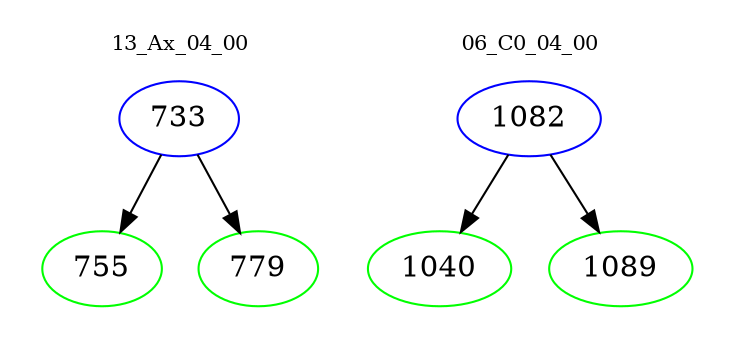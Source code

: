 digraph{
subgraph cluster_0 {
color = white
label = "13_Ax_04_00";
fontsize=10;
T0_733 [label="733", color="blue"]
T0_733 -> T0_755 [color="black"]
T0_755 [label="755", color="green"]
T0_733 -> T0_779 [color="black"]
T0_779 [label="779", color="green"]
}
subgraph cluster_1 {
color = white
label = "06_C0_04_00";
fontsize=10;
T1_1082 [label="1082", color="blue"]
T1_1082 -> T1_1040 [color="black"]
T1_1040 [label="1040", color="green"]
T1_1082 -> T1_1089 [color="black"]
T1_1089 [label="1089", color="green"]
}
}

